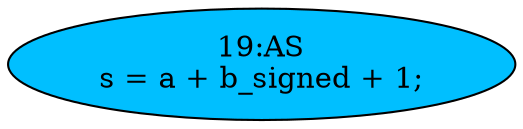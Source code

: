 strict digraph "" {
	node [label="\N"];
	"19:AS"	[ast="<pyverilog.vparser.ast.Assign object at 0x7f0aa60cb4d0>",
		def_var="['s']",
		fillcolor=deepskyblue,
		label="19:AS
s = a + b_signed + 1;",
		statements="[]",
		style=filled,
		typ=Assign,
		use_var="['a', 'b_signed']"];
}
